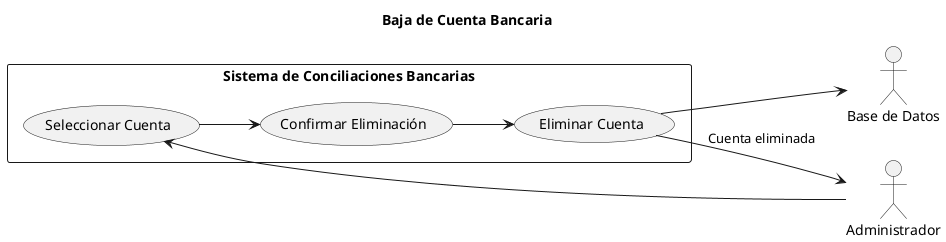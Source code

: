 @startuml BajaDeCuentaBancaria
title Baja de Cuenta Bancaria
left to right direction

actor Administrador as admin
actor "Base de Datos" as db

rectangle "Sistema de Conciliaciones Bancarias" {
    admin -> (Seleccionar Cuenta)
    (Seleccionar Cuenta) --> (Confirmar Eliminación)
    (Confirmar Eliminación) --> (Eliminar Cuenta)
    (Eliminar Cuenta) --> db
    (Eliminar Cuenta) --> admin : Cuenta eliminada
}

@enduml